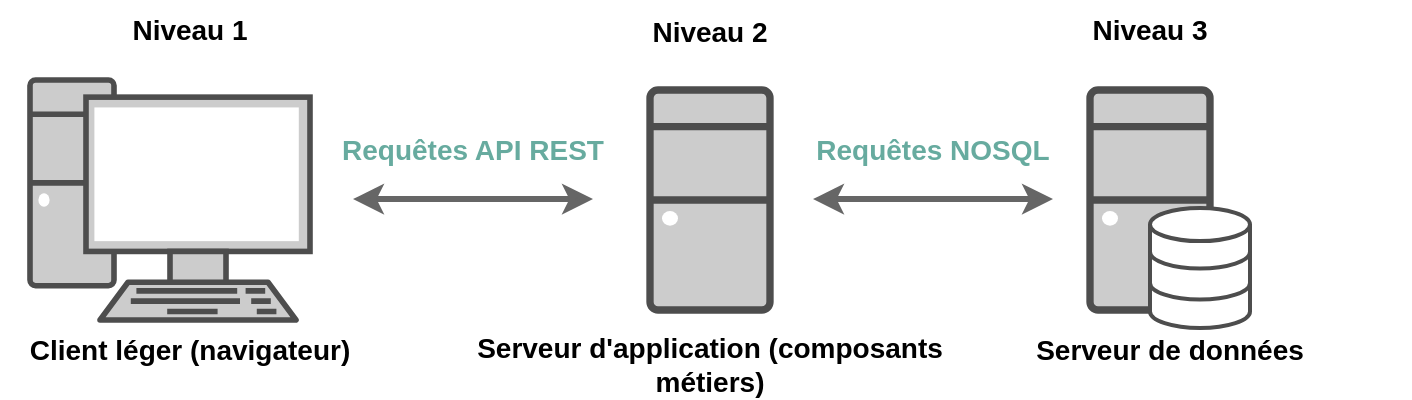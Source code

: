 <mxfile version="24.7.17">
  <diagram name="Page-1" id="ibnvSr_T1NublBlSOFrS">
    <mxGraphModel dx="955" dy="482" grid="1" gridSize="10" guides="1" tooltips="1" connect="1" arrows="1" fold="1" page="1" pageScale="1" pageWidth="827" pageHeight="1169" math="0" shadow="0">
      <root>
        <mxCell id="0" />
        <mxCell id="1" parent="0" />
        <mxCell id="A74gnyUuTbYfJYZAHkdm-2" value="" style="fontColor=#0066CC;verticalAlign=top;verticalLabelPosition=bottom;labelPosition=center;align=center;html=1;outlineConnect=0;fillColor=#CCCCCC;strokeColor=#4D4D4D;gradientColor=none;gradientDirection=north;strokeWidth=2;shape=mxgraph.networks.pc;" parent="1" vertex="1">
          <mxGeometry x="20" y="160" width="140" height="120" as="geometry" />
        </mxCell>
        <mxCell id="A74gnyUuTbYfJYZAHkdm-3" value="" style="fontColor=#0066CC;verticalAlign=top;verticalLabelPosition=bottom;labelPosition=center;align=center;html=1;outlineConnect=0;fillColor=#CCCCCC;strokeColor=#4D4D4D;gradientColor=none;gradientDirection=north;strokeWidth=2;shape=mxgraph.networks.desktop_pc;" parent="1" vertex="1">
          <mxGeometry x="330" y="165" width="60" height="110" as="geometry" />
        </mxCell>
        <mxCell id="A74gnyUuTbYfJYZAHkdm-5" value="" style="fontColor=#0066CC;verticalAlign=top;verticalLabelPosition=bottom;labelPosition=center;align=center;html=1;outlineConnect=0;fillColor=#CCCCCC;strokeColor=#4D4D4D;gradientColor=none;gradientDirection=north;strokeWidth=2;shape=mxgraph.networks.desktop_pc;" parent="1" vertex="1">
          <mxGeometry x="550" y="165" width="60" height="110" as="geometry" />
        </mxCell>
        <mxCell id="A74gnyUuTbYfJYZAHkdm-7" value="" style="html=1;verticalLabelPosition=bottom;align=center;labelBackgroundColor=#ffffff;verticalAlign=top;strokeWidth=2;strokeColor=#4D4D4D;shadow=0;dashed=0;shape=mxgraph.ios7.icons.data;" parent="1" vertex="1">
          <mxGeometry x="580" y="224" width="50" height="60" as="geometry" />
        </mxCell>
        <mxCell id="A74gnyUuTbYfJYZAHkdm-11" value="&lt;font color=&quot;#67ab9f&quot; size=&quot;1&quot;&gt;&lt;b style=&quot;font-size: 14px;&quot;&gt;Requêtes API REST&lt;/b&gt;&lt;/font&gt;" style="text;html=1;align=center;verticalAlign=middle;whiteSpace=wrap;rounded=0;" parent="1" vertex="1">
          <mxGeometry x="160" y="180" width="163" height="30" as="geometry" />
        </mxCell>
        <mxCell id="A74gnyUuTbYfJYZAHkdm-12" value="&lt;font color=&quot;#67ab9f&quot; style=&quot;font-size: 14px;&quot;&gt;&lt;b style=&quot;&quot;&gt;Requêtes NOSQL&lt;/b&gt;&lt;/font&gt;" style="text;html=1;align=center;verticalAlign=middle;whiteSpace=wrap;rounded=0;" parent="1" vertex="1">
          <mxGeometry x="390" y="180" width="163" height="30" as="geometry" />
        </mxCell>
        <mxCell id="A74gnyUuTbYfJYZAHkdm-13" value="&lt;font style=&quot;font-size: 14px;&quot;&gt;&lt;b&gt;Niveau 1&lt;/b&gt;&lt;/font&gt;" style="text;html=1;align=center;verticalAlign=middle;whiteSpace=wrap;rounded=0;" parent="1" vertex="1">
          <mxGeometry x="70" y="120" width="60" height="30" as="geometry" />
        </mxCell>
        <mxCell id="A74gnyUuTbYfJYZAHkdm-14" value="&lt;font style=&quot;font-size: 14px;&quot;&gt;&lt;b&gt;Niveau 2&lt;/b&gt;&lt;/font&gt;" style="text;html=1;align=center;verticalAlign=middle;whiteSpace=wrap;rounded=0;" parent="1" vertex="1">
          <mxGeometry x="330" y="121" width="60" height="30" as="geometry" />
        </mxCell>
        <mxCell id="A74gnyUuTbYfJYZAHkdm-15" value="&lt;font style=&quot;font-size: 14px;&quot;&gt;&lt;b&gt;Niveau 3&lt;/b&gt;&lt;/font&gt;" style="text;html=1;align=center;verticalAlign=middle;whiteSpace=wrap;rounded=0;" parent="1" vertex="1">
          <mxGeometry x="550" y="120" width="60" height="30" as="geometry" />
        </mxCell>
        <mxCell id="A74gnyUuTbYfJYZAHkdm-16" value="" style="endArrow=classic;startArrow=classic;html=1;rounded=0;strokeWidth=3;strokeColor=#666666;" parent="1" edge="1">
          <mxGeometry width="50" height="50" relative="1" as="geometry">
            <mxPoint x="181.5" y="219.55" as="sourcePoint" />
            <mxPoint x="301.5" y="219.55" as="targetPoint" />
          </mxGeometry>
        </mxCell>
        <mxCell id="A74gnyUuTbYfJYZAHkdm-17" value="" style="endArrow=classic;startArrow=classic;html=1;rounded=0;strokeWidth=3;strokeColor=#666666;" parent="1" edge="1">
          <mxGeometry width="50" height="50" relative="1" as="geometry">
            <mxPoint x="411.5" y="219.55" as="sourcePoint" />
            <mxPoint x="531.5" y="219.55" as="targetPoint" />
          </mxGeometry>
        </mxCell>
        <mxCell id="A74gnyUuTbYfJYZAHkdm-19" value="&lt;font style=&quot;font-size: 14px;&quot;&gt;&lt;b&gt;Client léger (navigateur)&lt;/b&gt;&lt;/font&gt;" style="text;html=1;align=center;verticalAlign=middle;whiteSpace=wrap;rounded=0;" parent="1" vertex="1">
          <mxGeometry x="5" y="280" width="190" height="30" as="geometry" />
        </mxCell>
        <mxCell id="A74gnyUuTbYfJYZAHkdm-20" value="&lt;font style=&quot;font-size: 14px;&quot;&gt;&lt;b&gt;Serveur d&#39;application (composants métiers)&lt;/b&gt;&lt;/font&gt;" style="text;html=1;align=center;verticalAlign=middle;whiteSpace=wrap;rounded=0;" parent="1" vertex="1">
          <mxGeometry x="240" y="287" width="240" height="30" as="geometry" />
        </mxCell>
        <mxCell id="A74gnyUuTbYfJYZAHkdm-21" value="&lt;font style=&quot;font-size: 14px;&quot;&gt;&lt;b&gt;Serveur de données&lt;/b&gt;&lt;/font&gt;" style="text;html=1;align=center;verticalAlign=middle;whiteSpace=wrap;rounded=0;" parent="1" vertex="1">
          <mxGeometry x="470" y="280" width="240" height="30" as="geometry" />
        </mxCell>
      </root>
    </mxGraphModel>
  </diagram>
</mxfile>
